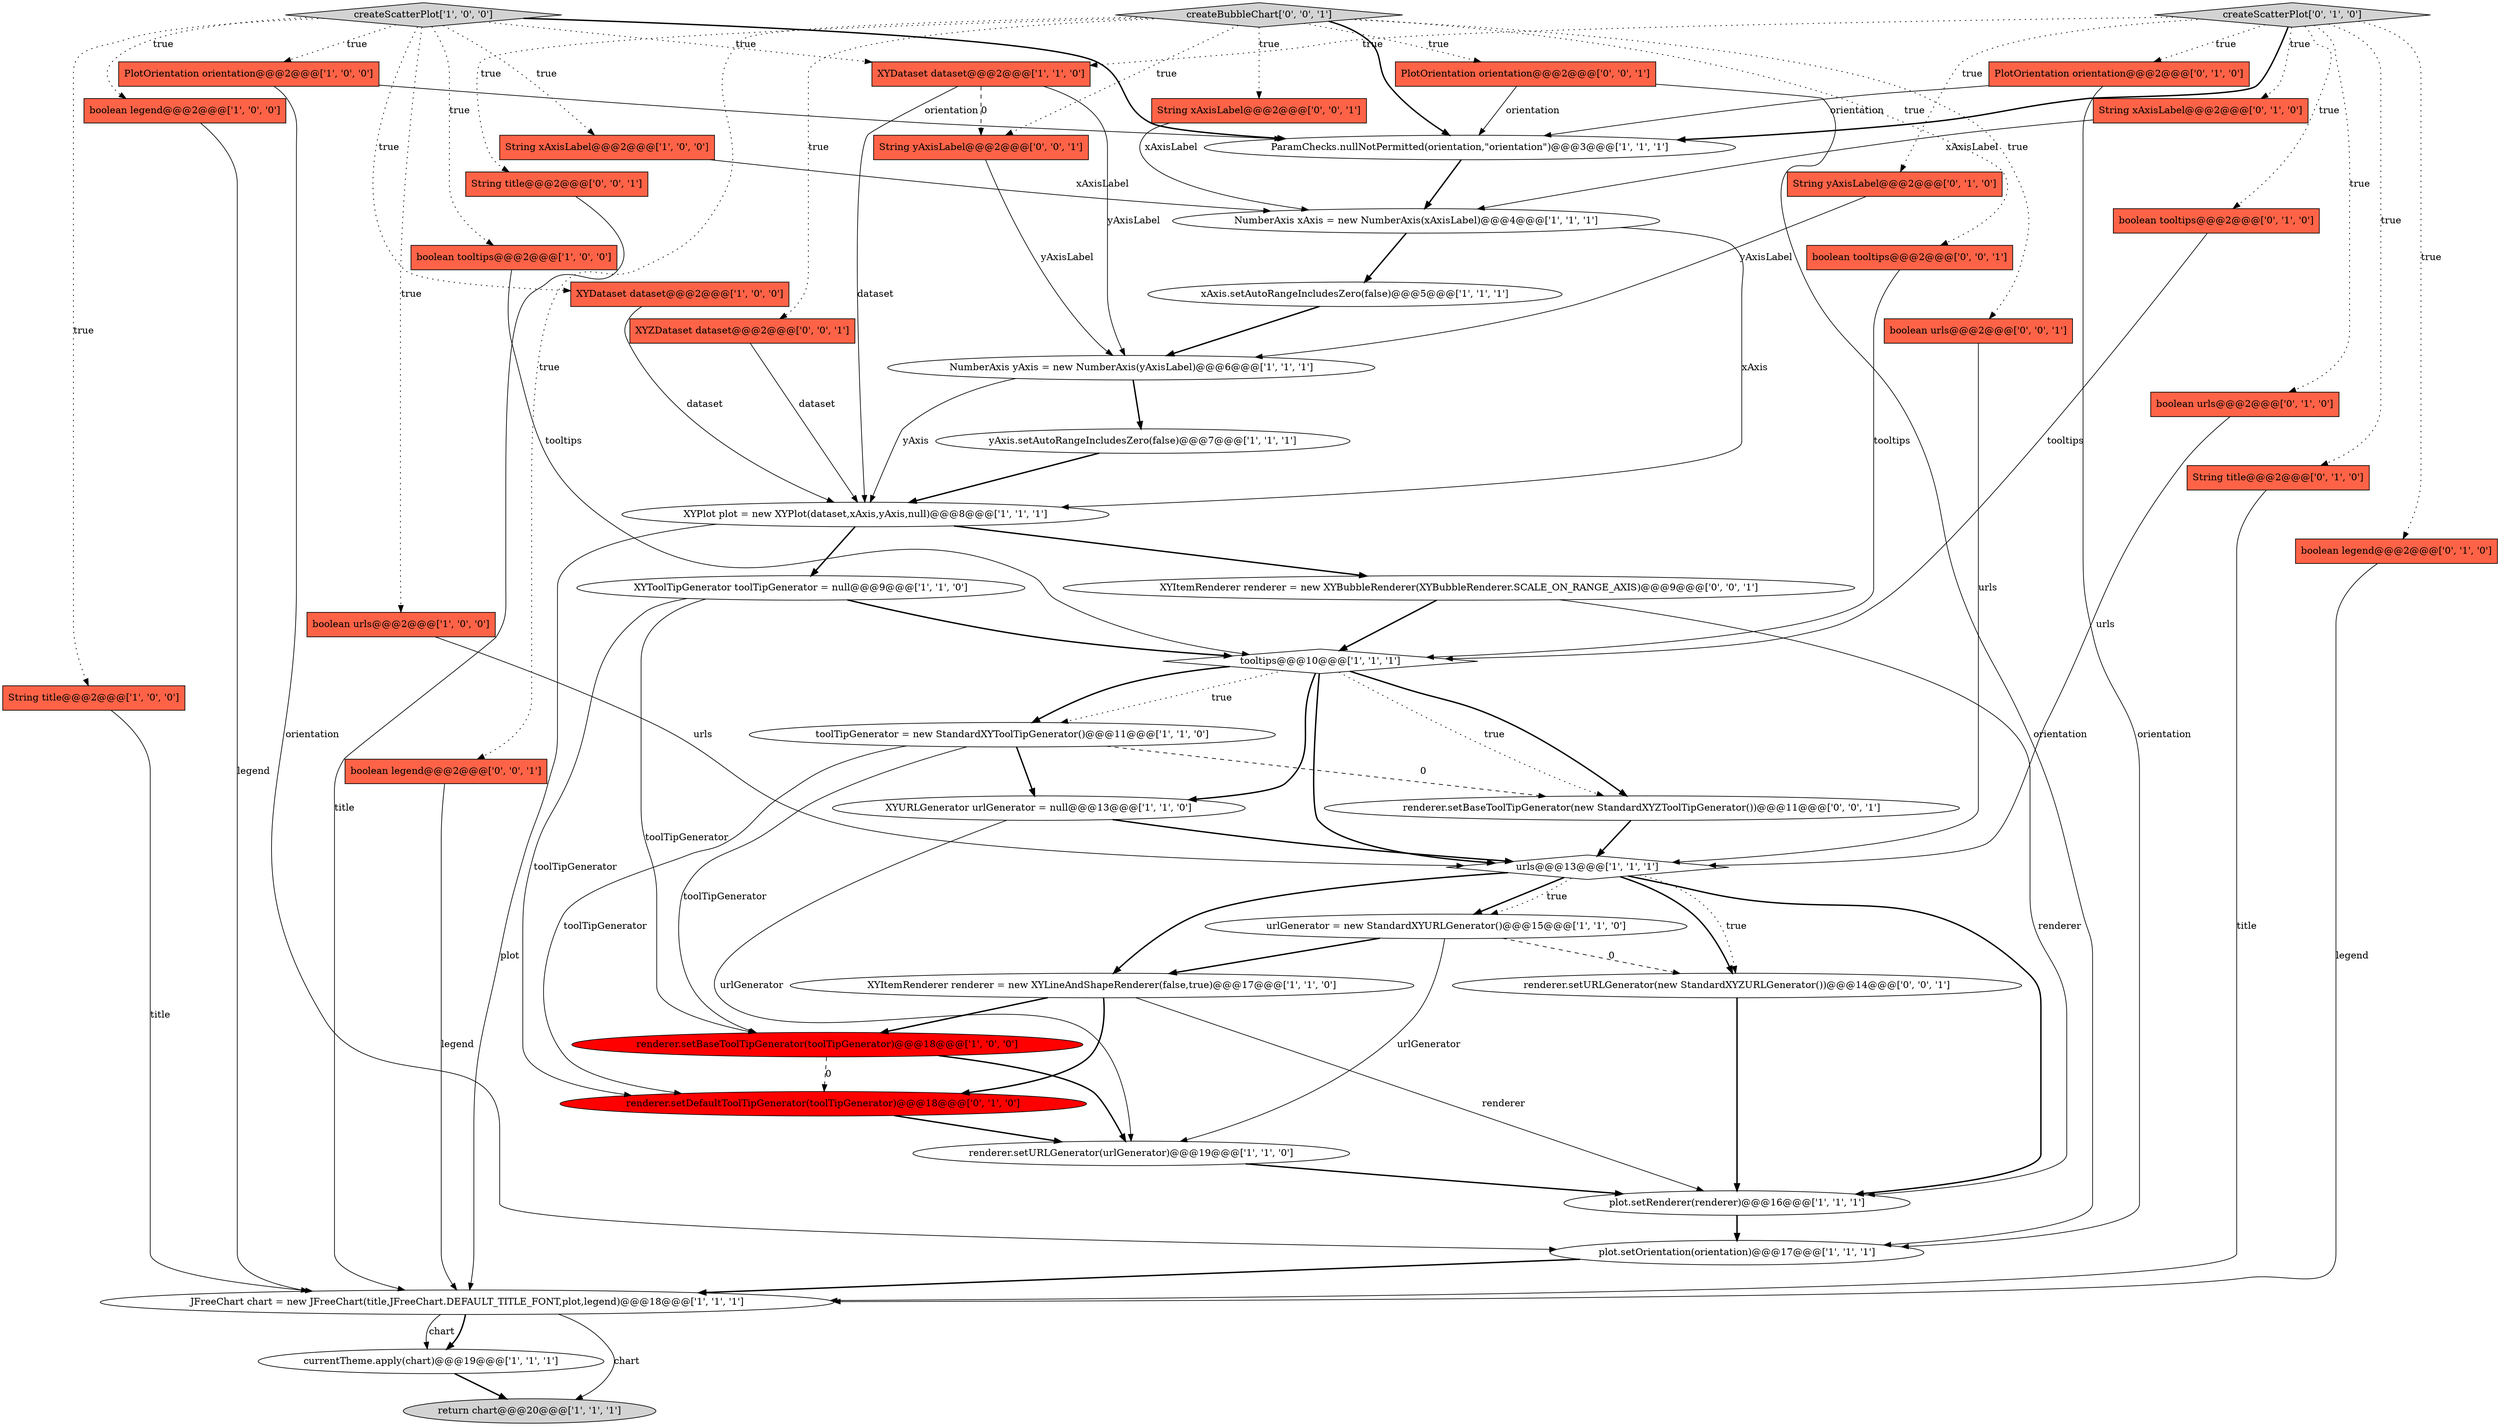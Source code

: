 digraph {
24 [style = filled, label = "boolean legend@@@2@@@['1', '0', '0']", fillcolor = tomato, shape = box image = "AAA0AAABBB1BBB"];
40 [style = filled, label = "String xAxisLabel@@@2@@@['0', '0', '1']", fillcolor = tomato, shape = box image = "AAA0AAABBB3BBB"];
45 [style = filled, label = "boolean urls@@@2@@@['0', '0', '1']", fillcolor = tomato, shape = box image = "AAA0AAABBB3BBB"];
17 [style = filled, label = "boolean tooltips@@@2@@@['1', '0', '0']", fillcolor = tomato, shape = box image = "AAA0AAABBB1BBB"];
4 [style = filled, label = "urlGenerator = new StandardXYURLGenerator()@@@15@@@['1', '1', '0']", fillcolor = white, shape = ellipse image = "AAA0AAABBB1BBB"];
14 [style = filled, label = "plot.setRenderer(renderer)@@@16@@@['1', '1', '1']", fillcolor = white, shape = ellipse image = "AAA0AAABBB1BBB"];
18 [style = filled, label = "ParamChecks.nullNotPermitted(orientation,\"orientation\")@@@3@@@['1', '1', '1']", fillcolor = white, shape = ellipse image = "AAA0AAABBB1BBB"];
43 [style = filled, label = "String title@@@2@@@['0', '0', '1']", fillcolor = tomato, shape = box image = "AAA0AAABBB3BBB"];
2 [style = filled, label = "renderer.setURLGenerator(urlGenerator)@@@19@@@['1', '1', '0']", fillcolor = white, shape = ellipse image = "AAA0AAABBB1BBB"];
44 [style = filled, label = "renderer.setBaseToolTipGenerator(new StandardXYZToolTipGenerator())@@@11@@@['0', '0', '1']", fillcolor = white, shape = ellipse image = "AAA0AAABBB3BBB"];
20 [style = filled, label = "currentTheme.apply(chart)@@@19@@@['1', '1', '1']", fillcolor = white, shape = ellipse image = "AAA0AAABBB1BBB"];
28 [style = filled, label = "NumberAxis xAxis = new NumberAxis(xAxisLabel)@@@4@@@['1', '1', '1']", fillcolor = white, shape = ellipse image = "AAA0AAABBB1BBB"];
15 [style = filled, label = "return chart@@@20@@@['1', '1', '1']", fillcolor = lightgray, shape = ellipse image = "AAA0AAABBB1BBB"];
34 [style = filled, label = "String yAxisLabel@@@2@@@['0', '1', '0']", fillcolor = tomato, shape = box image = "AAA0AAABBB2BBB"];
1 [style = filled, label = "String title@@@2@@@['1', '0', '0']", fillcolor = tomato, shape = box image = "AAA0AAABBB1BBB"];
49 [style = filled, label = "createBubbleChart['0', '0', '1']", fillcolor = lightgray, shape = diamond image = "AAA0AAABBB3BBB"];
6 [style = filled, label = "xAxis.setAutoRangeIncludesZero(false)@@@5@@@['1', '1', '1']", fillcolor = white, shape = ellipse image = "AAA0AAABBB1BBB"];
26 [style = filled, label = "XYDataset dataset@@@2@@@['1', '1', '0']", fillcolor = tomato, shape = box image = "AAA0AAABBB1BBB"];
16 [style = filled, label = "JFreeChart chart = new JFreeChart(title,JFreeChart.DEFAULT_TITLE_FONT,plot,legend)@@@18@@@['1', '1', '1']", fillcolor = white, shape = ellipse image = "AAA0AAABBB1BBB"];
5 [style = filled, label = "renderer.setBaseToolTipGenerator(toolTipGenerator)@@@18@@@['1', '0', '0']", fillcolor = red, shape = ellipse image = "AAA1AAABBB1BBB"];
9 [style = filled, label = "String xAxisLabel@@@2@@@['1', '0', '0']", fillcolor = tomato, shape = box image = "AAA0AAABBB1BBB"];
23 [style = filled, label = "XYItemRenderer renderer = new XYLineAndShapeRenderer(false,true)@@@17@@@['1', '1', '0']", fillcolor = white, shape = ellipse image = "AAA0AAABBB1BBB"];
27 [style = filled, label = "toolTipGenerator = new StandardXYToolTipGenerator()@@@11@@@['1', '1', '0']", fillcolor = white, shape = ellipse image = "AAA0AAABBB1BBB"];
30 [style = filled, label = "renderer.setDefaultToolTipGenerator(toolTipGenerator)@@@18@@@['0', '1', '0']", fillcolor = red, shape = ellipse image = "AAA1AAABBB2BBB"];
13 [style = filled, label = "yAxis.setAutoRangeIncludesZero(false)@@@7@@@['1', '1', '1']", fillcolor = white, shape = ellipse image = "AAA0AAABBB1BBB"];
10 [style = filled, label = "PlotOrientation orientation@@@2@@@['1', '0', '0']", fillcolor = tomato, shape = box image = "AAA0AAABBB1BBB"];
21 [style = filled, label = "urls@@@13@@@['1', '1', '1']", fillcolor = white, shape = diamond image = "AAA0AAABBB1BBB"];
48 [style = filled, label = "String yAxisLabel@@@2@@@['0', '0', '1']", fillcolor = tomato, shape = box image = "AAA0AAABBB3BBB"];
36 [style = filled, label = "String title@@@2@@@['0', '1', '0']", fillcolor = tomato, shape = box image = "AAA0AAABBB2BBB"];
25 [style = filled, label = "XYPlot plot = new XYPlot(dataset,xAxis,yAxis,null)@@@8@@@['1', '1', '1']", fillcolor = white, shape = ellipse image = "AAA0AAABBB1BBB"];
12 [style = filled, label = "createScatterPlot['1', '0', '0']", fillcolor = lightgray, shape = diamond image = "AAA0AAABBB1BBB"];
29 [style = filled, label = "boolean legend@@@2@@@['0', '1', '0']", fillcolor = tomato, shape = box image = "AAA0AAABBB2BBB"];
46 [style = filled, label = "XYItemRenderer renderer = new XYBubbleRenderer(XYBubbleRenderer.SCALE_ON_RANGE_AXIS)@@@9@@@['0', '0', '1']", fillcolor = white, shape = ellipse image = "AAA0AAABBB3BBB"];
3 [style = filled, label = "NumberAxis yAxis = new NumberAxis(yAxisLabel)@@@6@@@['1', '1', '1']", fillcolor = white, shape = ellipse image = "AAA0AAABBB1BBB"];
41 [style = filled, label = "PlotOrientation orientation@@@2@@@['0', '0', '1']", fillcolor = tomato, shape = box image = "AAA0AAABBB3BBB"];
47 [style = filled, label = "renderer.setURLGenerator(new StandardXYZURLGenerator())@@@14@@@['0', '0', '1']", fillcolor = white, shape = ellipse image = "AAA0AAABBB3BBB"];
37 [style = filled, label = "createScatterPlot['0', '1', '0']", fillcolor = lightgray, shape = diamond image = "AAA0AAABBB2BBB"];
32 [style = filled, label = "boolean urls@@@2@@@['0', '1', '0']", fillcolor = tomato, shape = box image = "AAA0AAABBB2BBB"];
35 [style = filled, label = "PlotOrientation orientation@@@2@@@['0', '1', '0']", fillcolor = tomato, shape = box image = "AAA0AAABBB2BBB"];
39 [style = filled, label = "boolean legend@@@2@@@['0', '0', '1']", fillcolor = tomato, shape = box image = "AAA0AAABBB3BBB"];
31 [style = filled, label = "boolean tooltips@@@2@@@['0', '1', '0']", fillcolor = tomato, shape = box image = "AAA0AAABBB2BBB"];
33 [style = filled, label = "String xAxisLabel@@@2@@@['0', '1', '0']", fillcolor = tomato, shape = box image = "AAA0AAABBB2BBB"];
42 [style = filled, label = "XYZDataset dataset@@@2@@@['0', '0', '1']", fillcolor = tomato, shape = box image = "AAA0AAABBB3BBB"];
19 [style = filled, label = "plot.setOrientation(orientation)@@@17@@@['1', '1', '1']", fillcolor = white, shape = ellipse image = "AAA0AAABBB1BBB"];
8 [style = filled, label = "boolean urls@@@2@@@['1', '0', '0']", fillcolor = tomato, shape = box image = "AAA0AAABBB1BBB"];
0 [style = filled, label = "XYToolTipGenerator toolTipGenerator = null@@@9@@@['1', '1', '0']", fillcolor = white, shape = ellipse image = "AAA0AAABBB1BBB"];
7 [style = filled, label = "XYDataset dataset@@@2@@@['1', '0', '0']", fillcolor = tomato, shape = box image = "AAA0AAABBB1BBB"];
11 [style = filled, label = "XYURLGenerator urlGenerator = null@@@13@@@['1', '1', '0']", fillcolor = white, shape = ellipse image = "AAA0AAABBB1BBB"];
22 [style = filled, label = "tooltips@@@10@@@['1', '1', '1']", fillcolor = white, shape = diamond image = "AAA0AAABBB1BBB"];
38 [style = filled, label = "boolean tooltips@@@2@@@['0', '0', '1']", fillcolor = tomato, shape = box image = "AAA0AAABBB3BBB"];
6->3 [style = bold, label=""];
28->6 [style = bold, label=""];
12->8 [style = dotted, label="true"];
29->16 [style = solid, label="legend"];
36->16 [style = solid, label="title"];
49->39 [style = dotted, label="true"];
9->28 [style = solid, label="xAxisLabel"];
41->18 [style = solid, label="orientation"];
48->3 [style = solid, label="yAxisLabel"];
3->25 [style = solid, label="yAxis"];
33->28 [style = solid, label="xAxisLabel"];
37->31 [style = dotted, label="true"];
49->40 [style = dotted, label="true"];
2->14 [style = bold, label=""];
26->3 [style = solid, label="yAxisLabel"];
12->18 [style = bold, label=""];
23->14 [style = solid, label="renderer"];
0->30 [style = solid, label="toolTipGenerator"];
37->36 [style = dotted, label="true"];
25->16 [style = solid, label="plot"];
45->21 [style = solid, label="urls"];
0->5 [style = solid, label="toolTipGenerator"];
22->44 [style = dotted, label="true"];
20->15 [style = bold, label=""];
27->5 [style = solid, label="toolTipGenerator"];
49->48 [style = dotted, label="true"];
32->21 [style = solid, label="urls"];
11->2 [style = solid, label="urlGenerator"];
24->16 [style = solid, label="legend"];
13->25 [style = bold, label=""];
12->17 [style = dotted, label="true"];
44->21 [style = bold, label=""];
23->30 [style = bold, label=""];
16->15 [style = solid, label="chart"];
18->28 [style = bold, label=""];
38->22 [style = solid, label="tooltips"];
34->3 [style = solid, label="yAxisLabel"];
10->18 [style = solid, label="orientation"];
46->14 [style = solid, label="renderer"];
27->11 [style = bold, label=""];
12->10 [style = dotted, label="true"];
49->41 [style = dotted, label="true"];
26->25 [style = solid, label="dataset"];
49->18 [style = bold, label=""];
12->7 [style = dotted, label="true"];
16->20 [style = bold, label=""];
22->11 [style = bold, label=""];
4->23 [style = bold, label=""];
5->30 [style = dashed, label="0"];
22->44 [style = bold, label=""];
21->4 [style = bold, label=""];
10->19 [style = solid, label="orientation"];
25->0 [style = bold, label=""];
21->23 [style = bold, label=""];
21->47 [style = bold, label=""];
23->5 [style = bold, label=""];
8->21 [style = solid, label="urls"];
11->21 [style = bold, label=""];
14->19 [style = bold, label=""];
7->25 [style = solid, label="dataset"];
41->19 [style = solid, label="orientation"];
49->42 [style = dotted, label="true"];
49->45 [style = dotted, label="true"];
19->16 [style = bold, label=""];
12->26 [style = dotted, label="true"];
37->35 [style = dotted, label="true"];
37->32 [style = dotted, label="true"];
37->26 [style = dotted, label="true"];
4->2 [style = solid, label="urlGenerator"];
22->27 [style = dotted, label="true"];
12->24 [style = dotted, label="true"];
1->16 [style = solid, label="title"];
17->22 [style = solid, label="tooltips"];
43->16 [style = solid, label="title"];
27->44 [style = dashed, label="0"];
37->34 [style = dotted, label="true"];
49->43 [style = dotted, label="true"];
26->48 [style = dashed, label="0"];
46->22 [style = bold, label=""];
35->18 [style = solid, label="orientation"];
21->14 [style = bold, label=""];
21->47 [style = dotted, label="true"];
37->33 [style = dotted, label="true"];
16->20 [style = solid, label="chart"];
27->30 [style = solid, label="toolTipGenerator"];
28->25 [style = solid, label="xAxis"];
22->21 [style = bold, label=""];
12->1 [style = dotted, label="true"];
31->22 [style = solid, label="tooltips"];
4->47 [style = dashed, label="0"];
37->29 [style = dotted, label="true"];
39->16 [style = solid, label="legend"];
25->46 [style = bold, label=""];
35->19 [style = solid, label="orientation"];
21->4 [style = dotted, label="true"];
42->25 [style = solid, label="dataset"];
5->2 [style = bold, label=""];
22->27 [style = bold, label=""];
0->22 [style = bold, label=""];
37->18 [style = bold, label=""];
3->13 [style = bold, label=""];
30->2 [style = bold, label=""];
47->14 [style = bold, label=""];
49->38 [style = dotted, label="true"];
40->28 [style = solid, label="xAxisLabel"];
12->9 [style = dotted, label="true"];
}
